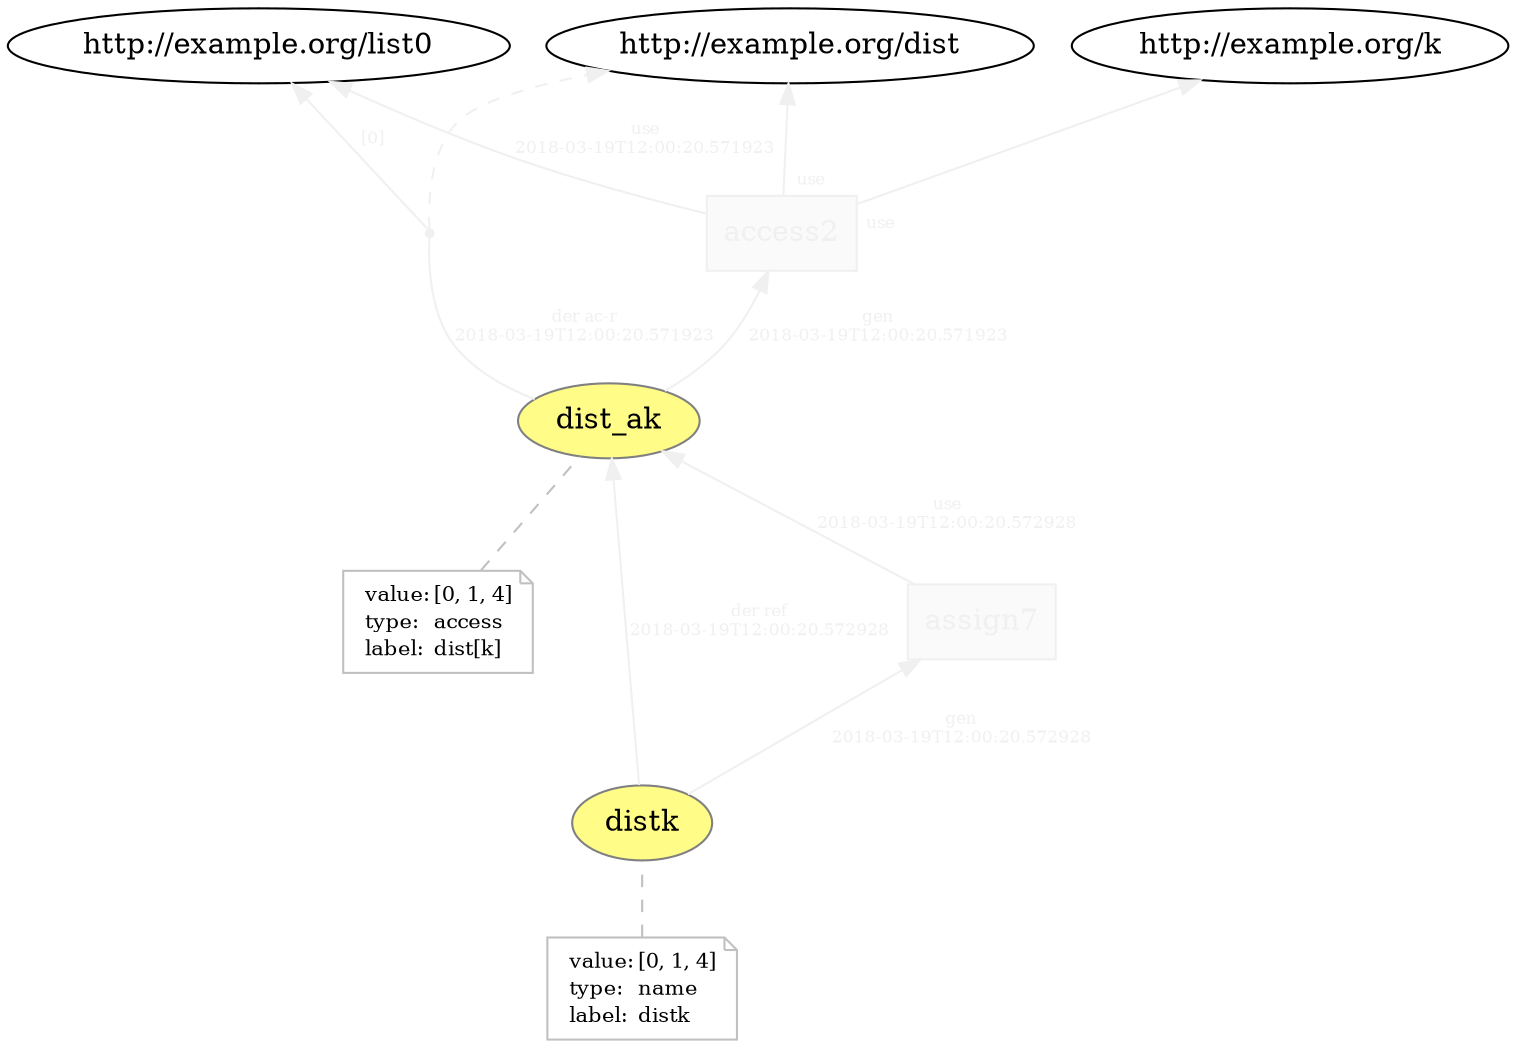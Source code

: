 digraph "PROV" { size="16,12"; rankdir="BT";
"http://example.org/dist_ak" [fillcolor="#FFFC87",color="#808080",style="filled",label="dist_ak",URL="http://example.org/dist_ak"]
"-attrs0" [color="gray",shape="note",fontsize="10",fontcolor="black",label=<<TABLE cellpadding="0" border="0">
	<TR>
	    <TD align="left">value:</TD>
	    <TD align="left">[0, 1, 4]</TD>
	</TR>
	<TR>
	    <TD align="left">type:</TD>
	    <TD align="left">access</TD>
	</TR>
	<TR>
	    <TD align="left">label:</TD>
	    <TD align="left">dist[k]</TD>
	</TR>
</TABLE>>]
"-attrs0" -> "http://example.org/dist_ak" [color="gray",style="dashed",arrowhead="none"]
"http://example.org/access2" [fillcolor="#FAFAFA",color="#F0F0F0",shape="polygon",sides="4",style="filled",fontcolor="#F0F0F0",label="access2",URL="http://example.org/access2"]
"bn0" [shape="point",label="",fontcolor="#F0F0F0",color="#F0F0F0"]
"http://example.org/dist_ak" -> "bn0" [fontsize="8",distance="1.5",angle="60.0",rotation="20",label="der ac-r
2018-03-19T12:00:20.571923",arrowhead="none",fontcolor="#F0F0F0",color="#F0F0F0"]
"bn0" -> "http://example.org/dist" [style="dashed",fontcolor="#F0F0F0",color="#F0F0F0"]
"bn0" -> "http://example.org/list0" [fontsize="8",distance="1.5",angle="60.0",rotation="20",label="[0]",fontcolor="#F0F0F0",color="#F0F0F0"]
"http://example.org/access2" -> "http://example.org/dist" [labelfontsize="8",labeldistance="1.5",labelangle="60.0",rotation="20",taillabel="use",fontcolor="#F0F0F0",color="#F0F0F0"]
"http://example.org/access2" -> "http://example.org/k" [labelfontsize="8",labeldistance="1.5",labelangle="60.0",rotation="20",taillabel="use",fontcolor="#F0F0F0",color="#F0F0F0"]
"http://example.org/distk" [fillcolor="#FFFC87",color="#808080",style="filled",label="distk",URL="http://example.org/distk"]
"-attrs1" [color="gray",shape="note",fontsize="10",fontcolor="black",label=<<TABLE cellpadding="0" border="0">
	<TR>
	    <TD align="left">value:</TD>
	    <TD align="left">[0, 1, 4]</TD>
	</TR>
	<TR>
	    <TD align="left">type:</TD>
	    <TD align="left">name</TD>
	</TR>
	<TR>
	    <TD align="left">label:</TD>
	    <TD align="left">distk</TD>
	</TR>
</TABLE>>]
"-attrs1" -> "http://example.org/distk" [color="gray",style="dashed",arrowhead="none"]
"http://example.org/assign7" [fillcolor="#FAFAFA",color="#F0F0F0",shape="polygon",sides="4",style="filled",fontcolor="#F0F0F0",label="assign7",URL="http://example.org/assign7"]
"http://example.org/distk" -> "http://example.org/dist_ak" [fontsize="8",distance="1.5",angle="60.0",rotation="20",label="der ref
2018-03-19T12:00:20.572928",fontcolor="#F0F0F0",color="#F0F0F0"]
"http://example.org/assign7" -> "http://example.org/dist_ak" [fontsize="8",distance="1.5",angle="60.0",rotation="20",label="use
2018-03-19T12:00:20.572928",fontcolor="#F0F0F0",color="#F0F0F0"]
"http://example.org/access2" -> "http://example.org/list0" [fontsize="8",distance="1.5",angle="60.0",rotation="20",label="use
2018-03-19T12:00:20.571923",fontcolor="#F0F0F0",color="#F0F0F0"]
"http://example.org/dist_ak" -> "http://example.org/access2" [fontsize="8",distance="1.5",angle="60.0",rotation="20",label="gen
2018-03-19T12:00:20.571923",fontcolor="#F0F0F0",color="#F0F0F0"]
"http://example.org/distk" -> "http://example.org/assign7" [fontsize="8",distance="1.5",angle="60.0",rotation="20",label="gen
2018-03-19T12:00:20.572928",fontcolor="#F0F0F0",color="#F0F0F0"]
}